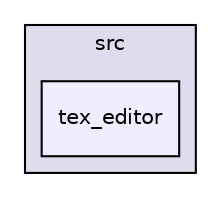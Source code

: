 digraph "src/tex_editor" {
  compound=true
  node [ fontsize="10", fontname="Helvetica"];
  edge [ labelfontsize="10", labelfontname="Helvetica"];
  subgraph clusterdir_68267d1309a1af8e8297ef4c3efbcdba {
    graph [ bgcolor="#ddddee", pencolor="black", label="src" fontname="Helvetica", fontsize="10", URL="dir_68267d1309a1af8e8297ef4c3efbcdba.html"]
  dir_74b28b0b4e172242a5d59af4bc25cffa [shape=box, label="tex_editor", style="filled", fillcolor="#eeeeff", pencolor="black", URL="dir_74b28b0b4e172242a5d59af4bc25cffa.html"];
  }
}
